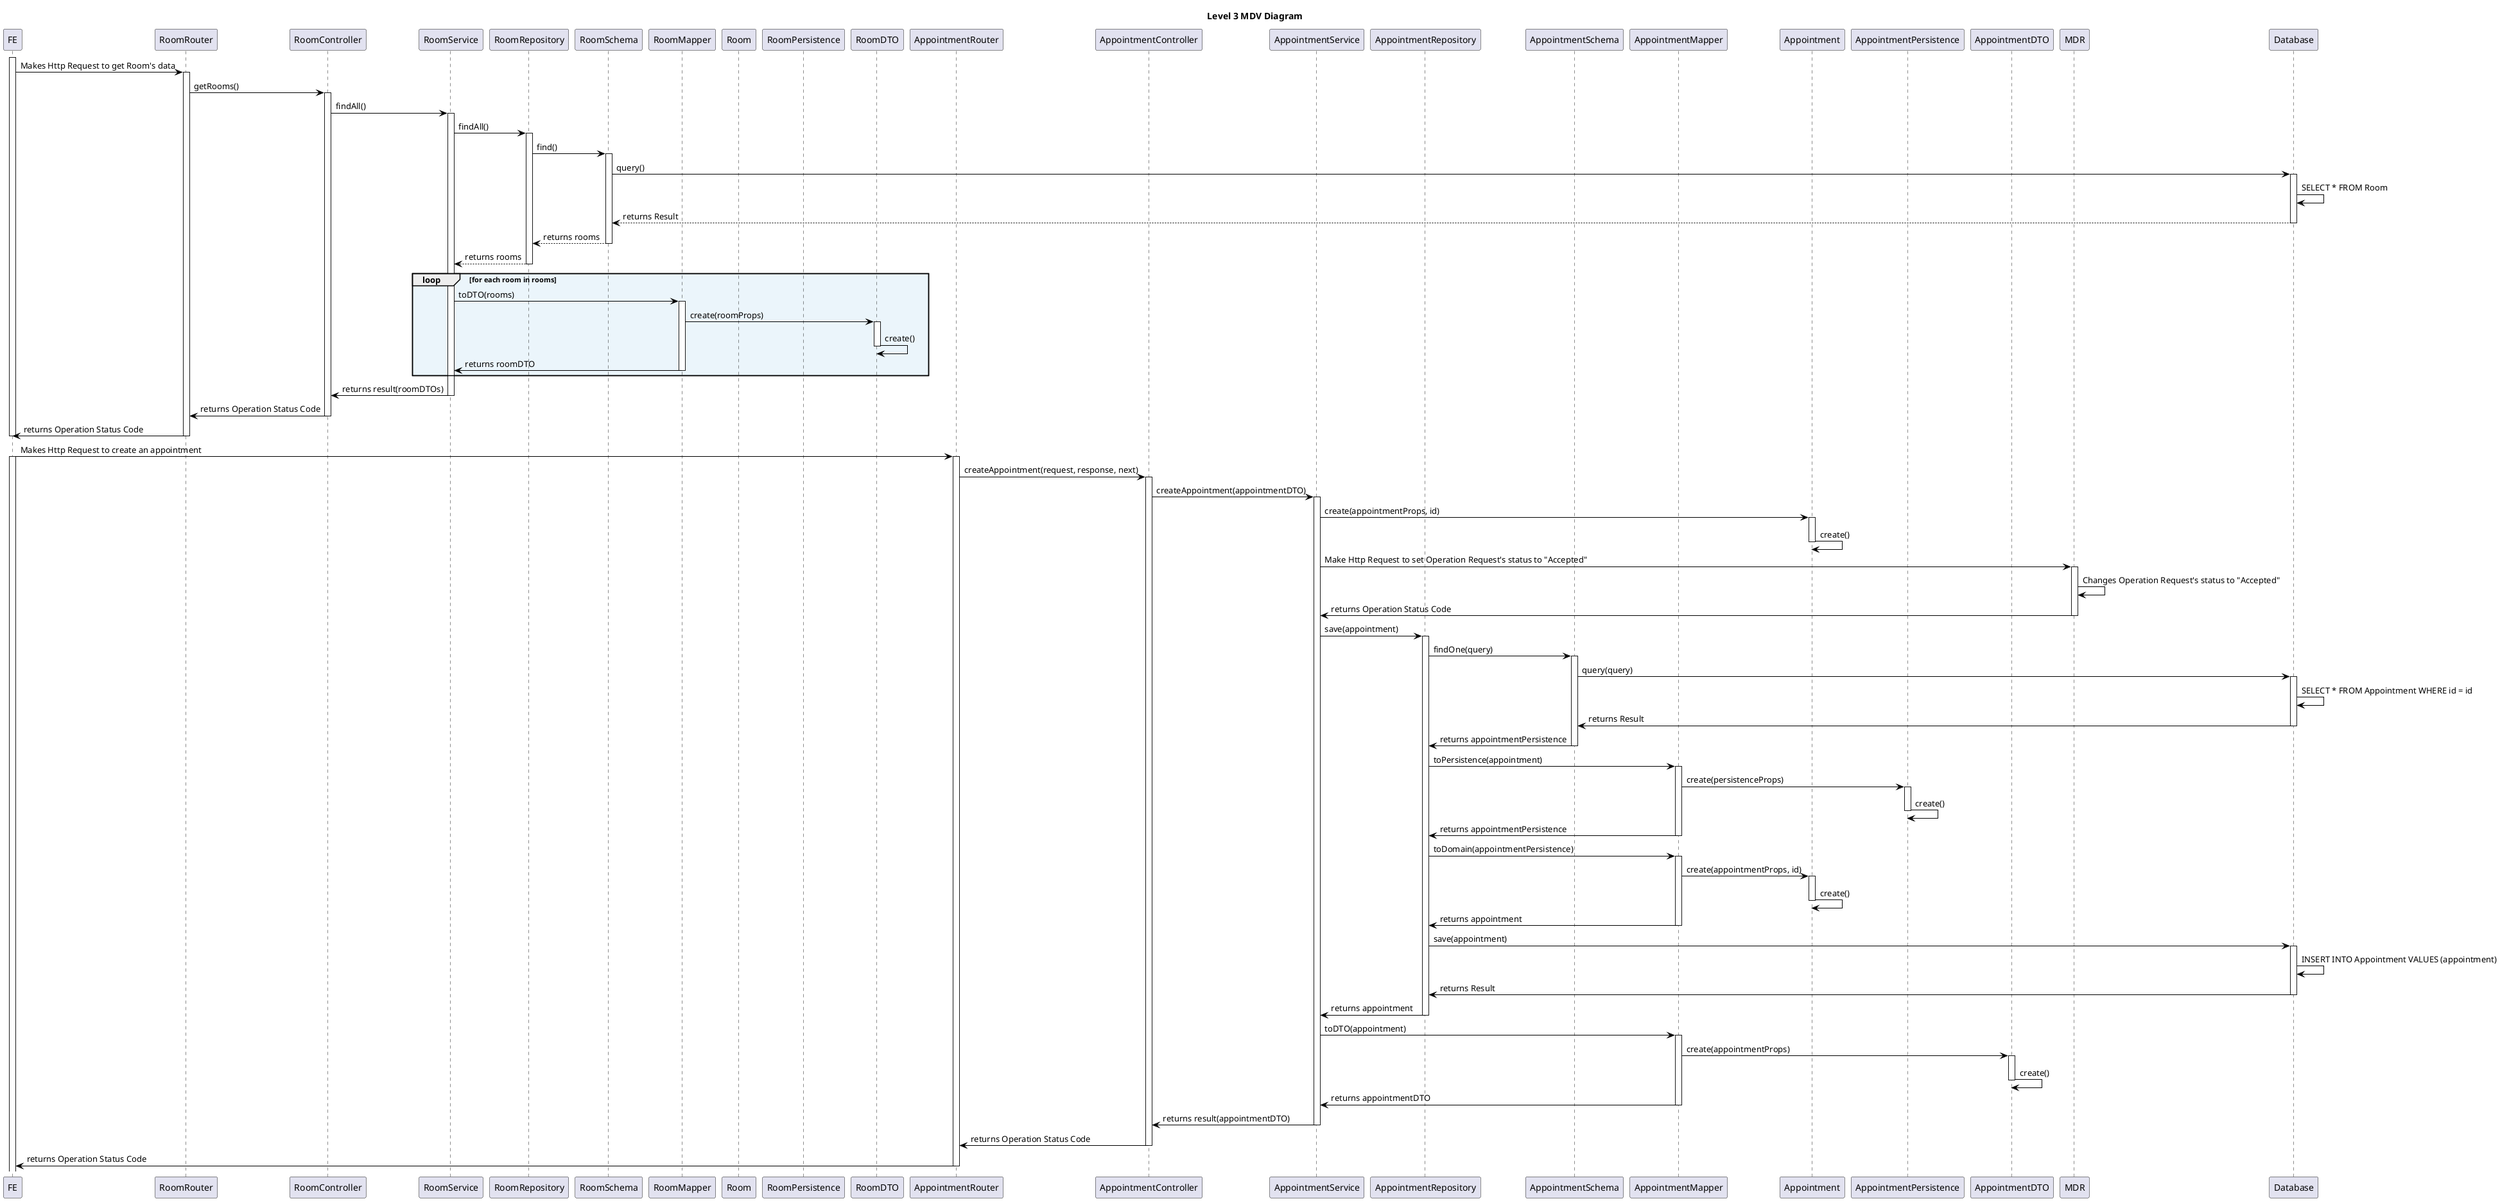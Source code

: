 @startuml level_3_MDV

title Level 3 MDV Diagram

hide empty members
'skinparam Linetype ortho

skinparam class {
    BackgroundColor<<valueObject>> #D6EAF8
    BackgroundColor<<root>> #FDEBD0
    BackgroundColor<<service>> #D1F2EB
    BackgroundColor #UIF9E7
    ArrowColor Black
}

skinparam package {
    BackgroundColor #EBF5FB
}

participant FE as FE
participant "RoomRouter" as RR
participant "RoomController" as RC
participant "RoomService" as RS
participant "RoomRepository" as RRE
participant "RoomSchema" as RSC
participant "RoomMapper" as RM
participant "Room" as R
participant "RoomPersistence" as RP
participant "RoomDTO" as RD
participant "AppointmentRouter" as AR
participant "AppointmentController" as AC
participant "AppointmentService" as AS
participant "AppointmentRepository" as ARP
participant "AppointmentSchema" as ASC
participant "AppointmentMapper" as AM
participant "Appointment" as A
participant "AppointmentPersistence" as AP
participant "AppointmentDTO" as AD
participant MDR as MDR
participant "Database" as DB


activate FE
FE -> RR: Makes Http Request to get Room's data
activate RR
RR -> RC: getRooms()
activate RC
RC -> RS: findAll()
activate RS
RS -> RRE: findAll()
activate RRE
RRE -> RSC: find()
activate RSC
RSC -> DB: query()
activate DB
DB -> DB: SELECT * FROM Room
DB --> RSC: returns Result
deactivate DB
RSC --> RRE: returns rooms
deactivate RSC
RRE --> RS: returns rooms
deactivate RRE
loop for each room in rooms
    RS -> RM: toDTO(rooms)
    activate RM
    RM -> RD: create(roomProps)
    activate RD
    RD -> RD: create()
    deactivate RD
    RM -> RS: returns roomDTO
    deactivate RM
end
RS -> RC: returns result(roomDTOs)
deactivate RS
RC -> RR: returns Operation Status Code
deactivate RC
RR -> FE: returns Operation Status Code
deactivate RR
deactivate FE

FE -> AR: Makes Http Request to create an appointment
activate FE
activate AR
AR -> AC: createAppointment(request, response, next)
activate AC
AC -> AS: createAppointment(appointmentDTO)
activate AS
AS -> A: create(appointmentProps, id)
activate A
A -> A: create()
deactivate A
AS -> MDR: Make Http Request to set Operation Request's status to "Accepted"
activate MDR
MDR -> MDR: Changes Operation Request's status to "Accepted"
MDR -> AS: returns Operation Status Code
deactivate MDR

AS -> ARP: save(appointment)
activate ARP
ARP -> ASC: findOne(query)
activate ASC
ASC -> DB: query(query)
activate DB
DB -> DB: SELECT * FROM Appointment WHERE id = id
DB -> ASC: returns Result
deactivate DB
ASC -> ARP: returns appointmentPersistence
deactivate ASC
ARP -> AM: toPersistence(appointment)
activate AM
AM -> AP: create(persistenceProps)
activate AP
AP -> AP: create()
deactivate AP
AM -> ARP: returns appointmentPersistence
deactivate AM
ARP -> AM: toDomain(appointmentPersistence)
activate AM
AM -> A: create(appointmentProps, id)
activate A
A -> A: create()
deactivate A
AM -> ARP: returns appointment
deactivate AM
ARP -> DB: save(appointment)
activate DB
DB -> DB: INSERT INTO Appointment VALUES (appointment)
DB -> ARP: returns Result
deactivate DB
ARP -> AS: returns appointment
deactivate ARP
AS -> AM: toDTO(appointment)
activate AM
AM -> AD: create(appointmentProps)
activate AD
AD -> AD: create()
deactivate AD
AM -> AS: returns appointmentDTO
deactivate AM
AS -> AC: returns result(appointmentDTO)
deactivate AS
AC -> AR: returns Operation Status Code
deactivate AC
AR -> FE: returns Operation Status Code
deactivate AR

@enduml